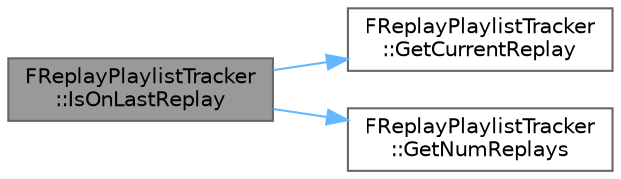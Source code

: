 digraph "FReplayPlaylistTracker::IsOnLastReplay"
{
 // INTERACTIVE_SVG=YES
 // LATEX_PDF_SIZE
  bgcolor="transparent";
  edge [fontname=Helvetica,fontsize=10,labelfontname=Helvetica,labelfontsize=10];
  node [fontname=Helvetica,fontsize=10,shape=box,height=0.2,width=0.4];
  rankdir="LR";
  Node1 [id="Node000001",label="FReplayPlaylistTracker\l::IsOnLastReplay",height=0.2,width=0.4,color="gray40", fillcolor="grey60", style="filled", fontcolor="black",tooltip="Whether or not we're currently on the last replay in a playlist."];
  Node1 -> Node2 [id="edge1_Node000001_Node000002",color="steelblue1",style="solid",tooltip=" "];
  Node2 [id="Node000002",label="FReplayPlaylistTracker\l::GetCurrentReplay",height=0.2,width=0.4,color="grey40", fillcolor="white", style="filled",URL="$d6/df5/structFReplayPlaylistTracker.html#ad6edbc344d8e4ba7170651b66e6e2073",tooltip="Gets the index of the current replay in the playlist."];
  Node1 -> Node3 [id="edge2_Node000001_Node000003",color="steelblue1",style="solid",tooltip=" "];
  Node3 [id="Node000003",label="FReplayPlaylistTracker\l::GetNumReplays",height=0.2,width=0.4,color="grey40", fillcolor="white", style="filled",URL="$d6/df5/structFReplayPlaylistTracker.html#aeb7729b8a64e6cc2a3bb7503ef3f8065",tooltip="Gets the number of replays in the playlist."];
}
